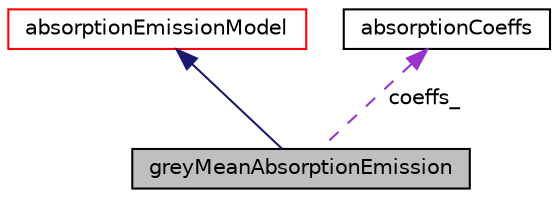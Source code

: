 digraph "greyMeanAbsorptionEmission"
{
  bgcolor="transparent";
  edge [fontname="Helvetica",fontsize="10",labelfontname="Helvetica",labelfontsize="10"];
  node [fontname="Helvetica",fontsize="10",shape=record];
  Node2 [label="greyMeanAbsorptionEmission",height=0.2,width=0.4,color="black", fillcolor="grey75", style="filled", fontcolor="black"];
  Node3 -> Node2 [dir="back",color="midnightblue",fontsize="10",style="solid",fontname="Helvetica"];
  Node3 [label="absorptionEmissionModel",height=0.2,width=0.4,color="red",URL="$a31385.html",tooltip="Model to supply absorption and emission coefficients for radiation modelling. "];
  Node31 -> Node2 [dir="back",color="darkorchid3",fontsize="10",style="dashed",label=" coeffs_" ,fontname="Helvetica"];
  Node31 [label="absorptionCoeffs",height=0.2,width=0.4,color="black",URL="$a31349.html"];
}
